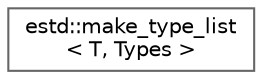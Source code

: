 digraph "Graphical Class Hierarchy"
{
 // LATEX_PDF_SIZE
  bgcolor="transparent";
  edge [fontname=Helvetica,fontsize=10,labelfontname=Helvetica,labelfontsize=10];
  node [fontname=Helvetica,fontsize=10,shape=box,height=0.2,width=0.4];
  rankdir="LR";
  Node0 [id="Node000000",label="estd::make_type_list\l\< T, Types \>",height=0.2,width=0.4,color="grey40", fillcolor="white", style="filled",URL="$db/d46/structestd_1_1make__type__list.html",tooltip=" "];
}
